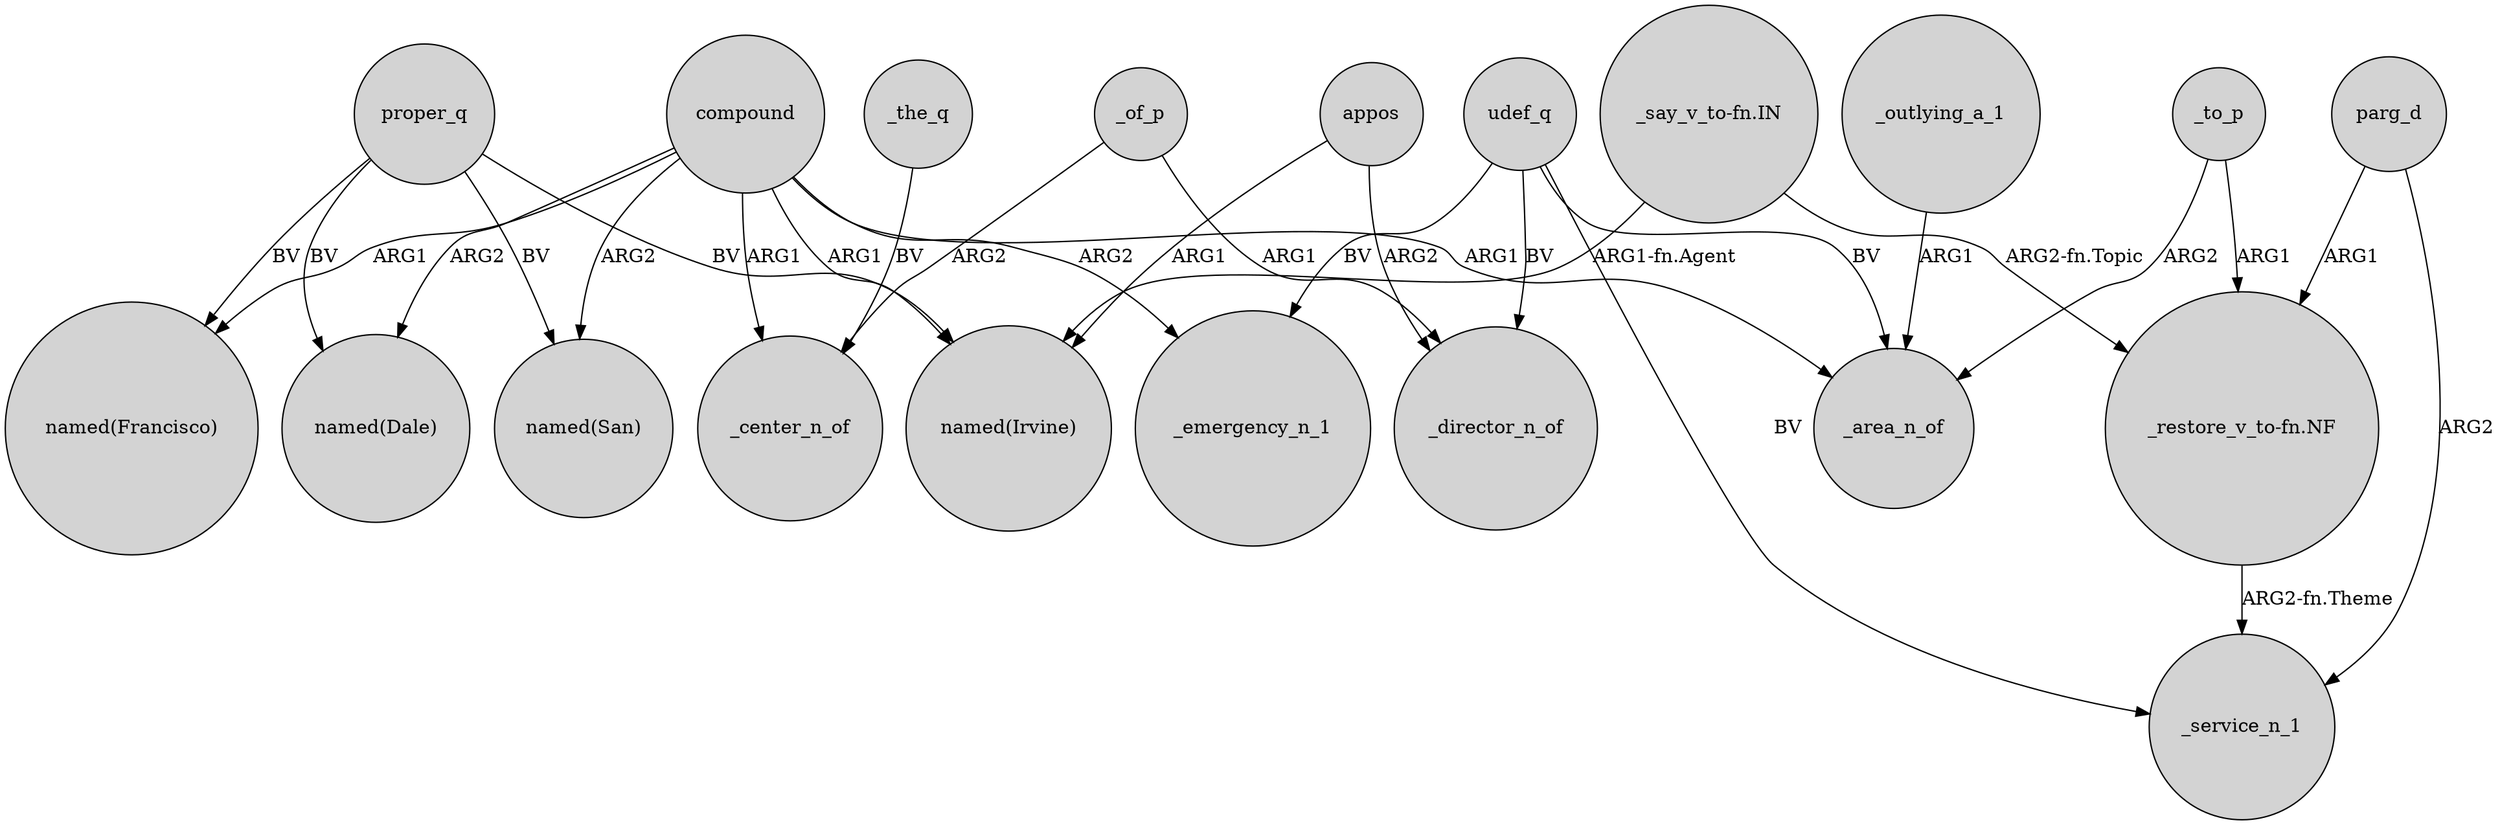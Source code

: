 digraph {
	node [shape=circle style=filled]
	_the_q -> _center_n_of [label=BV]
	compound -> _emergency_n_1 [label=ARG2]
	_of_p -> _center_n_of [label=ARG2]
	proper_q -> "named(Francisco)" [label=BV]
	compound -> "named(San)" [label=ARG2]
	compound -> "named(Irvine)" [label=ARG1]
	parg_d -> _service_n_1 [label=ARG2]
	"_restore_v_to-fn.NF" -> _service_n_1 [label="ARG2-fn.Theme"]
	_outlying_a_1 -> _area_n_of [label=ARG1]
	udef_q -> _director_n_of [label=BV]
	proper_q -> "named(Irvine)" [label=BV]
	udef_q -> _service_n_1 [label=BV]
	parg_d -> "_restore_v_to-fn.NF" [label=ARG1]
	udef_q -> _emergency_n_1 [label=BV]
	compound -> _center_n_of [label=ARG1]
	compound -> "named(Francisco)" [label=ARG1]
	_to_p -> _area_n_of [label=ARG2]
	_of_p -> _director_n_of [label=ARG1]
	compound -> "named(Dale)" [label=ARG2]
	proper_q -> "named(San)" [label=BV]
	"_say_v_to-fn.IN" -> "_restore_v_to-fn.NF" [label="ARG2-fn.Topic"]
	_to_p -> "_restore_v_to-fn.NF" [label=ARG1]
	udef_q -> _area_n_of [label=BV]
	compound -> _area_n_of [label=ARG1]
	appos -> _director_n_of [label=ARG2]
	proper_q -> "named(Dale)" [label=BV]
	appos -> "named(Irvine)" [label=ARG1]
	"_say_v_to-fn.IN" -> "named(Irvine)" [label="ARG1-fn.Agent"]
}
